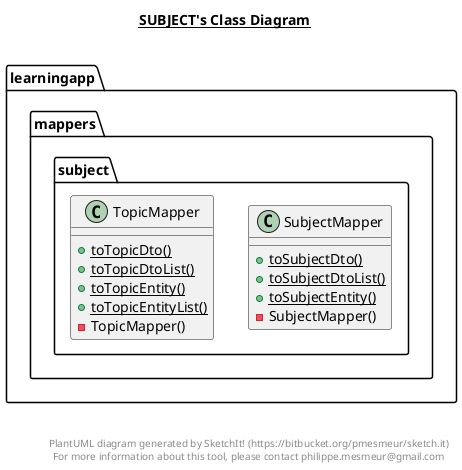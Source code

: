 @startuml

title __SUBJECT's Class Diagram__\n

  namespace learningapp {
    namespace mappers {
      namespace subject {
        class learningapp.mappers.subject.SubjectMapper {
            {static} + toSubjectDto()
            {static} + toSubjectDtoList()
            {static} + toSubjectEntity()
            - SubjectMapper()
        }
      }
    }
  }
  

  namespace learningapp {
    namespace mappers {
      namespace subject {
        class learningapp.mappers.subject.TopicMapper {
            {static} + toTopicDto()
            {static} + toTopicDtoList()
            {static} + toTopicEntity()
            {static} + toTopicEntityList()
            - TopicMapper()
        }
      }
    }
  }
  



right footer


PlantUML diagram generated by SketchIt! (https://bitbucket.org/pmesmeur/sketch.it)
For more information about this tool, please contact philippe.mesmeur@gmail.com
endfooter

@enduml

